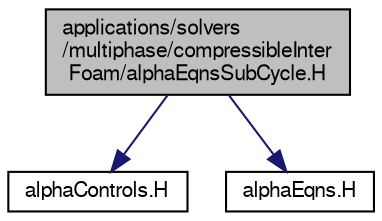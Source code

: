 digraph "applications/solvers/multiphase/compressibleInterFoam/alphaEqnsSubCycle.H"
{
  bgcolor="transparent";
  edge [fontname="FreeSans",fontsize="10",labelfontname="FreeSans",labelfontsize="10"];
  node [fontname="FreeSans",fontsize="10",shape=record];
  Node0 [label="applications/solvers\l/multiphase/compressibleInter\lFoam/alphaEqnsSubCycle.H",height=0.2,width=0.4,color="black", fillcolor="grey75", style="filled", fontcolor="black"];
  Node0 -> Node1 [color="midnightblue",fontsize="10",style="solid",fontname="FreeSans"];
  Node1 [label="alphaControls.H",height=0.2,width=0.4,color="black",URL="$a01220.html"];
  Node0 -> Node2 [color="midnightblue",fontsize="10",style="solid",fontname="FreeSans"];
  Node2 [label="alphaEqns.H",height=0.2,width=0.4,color="black",URL="$a38534.html"];
}
